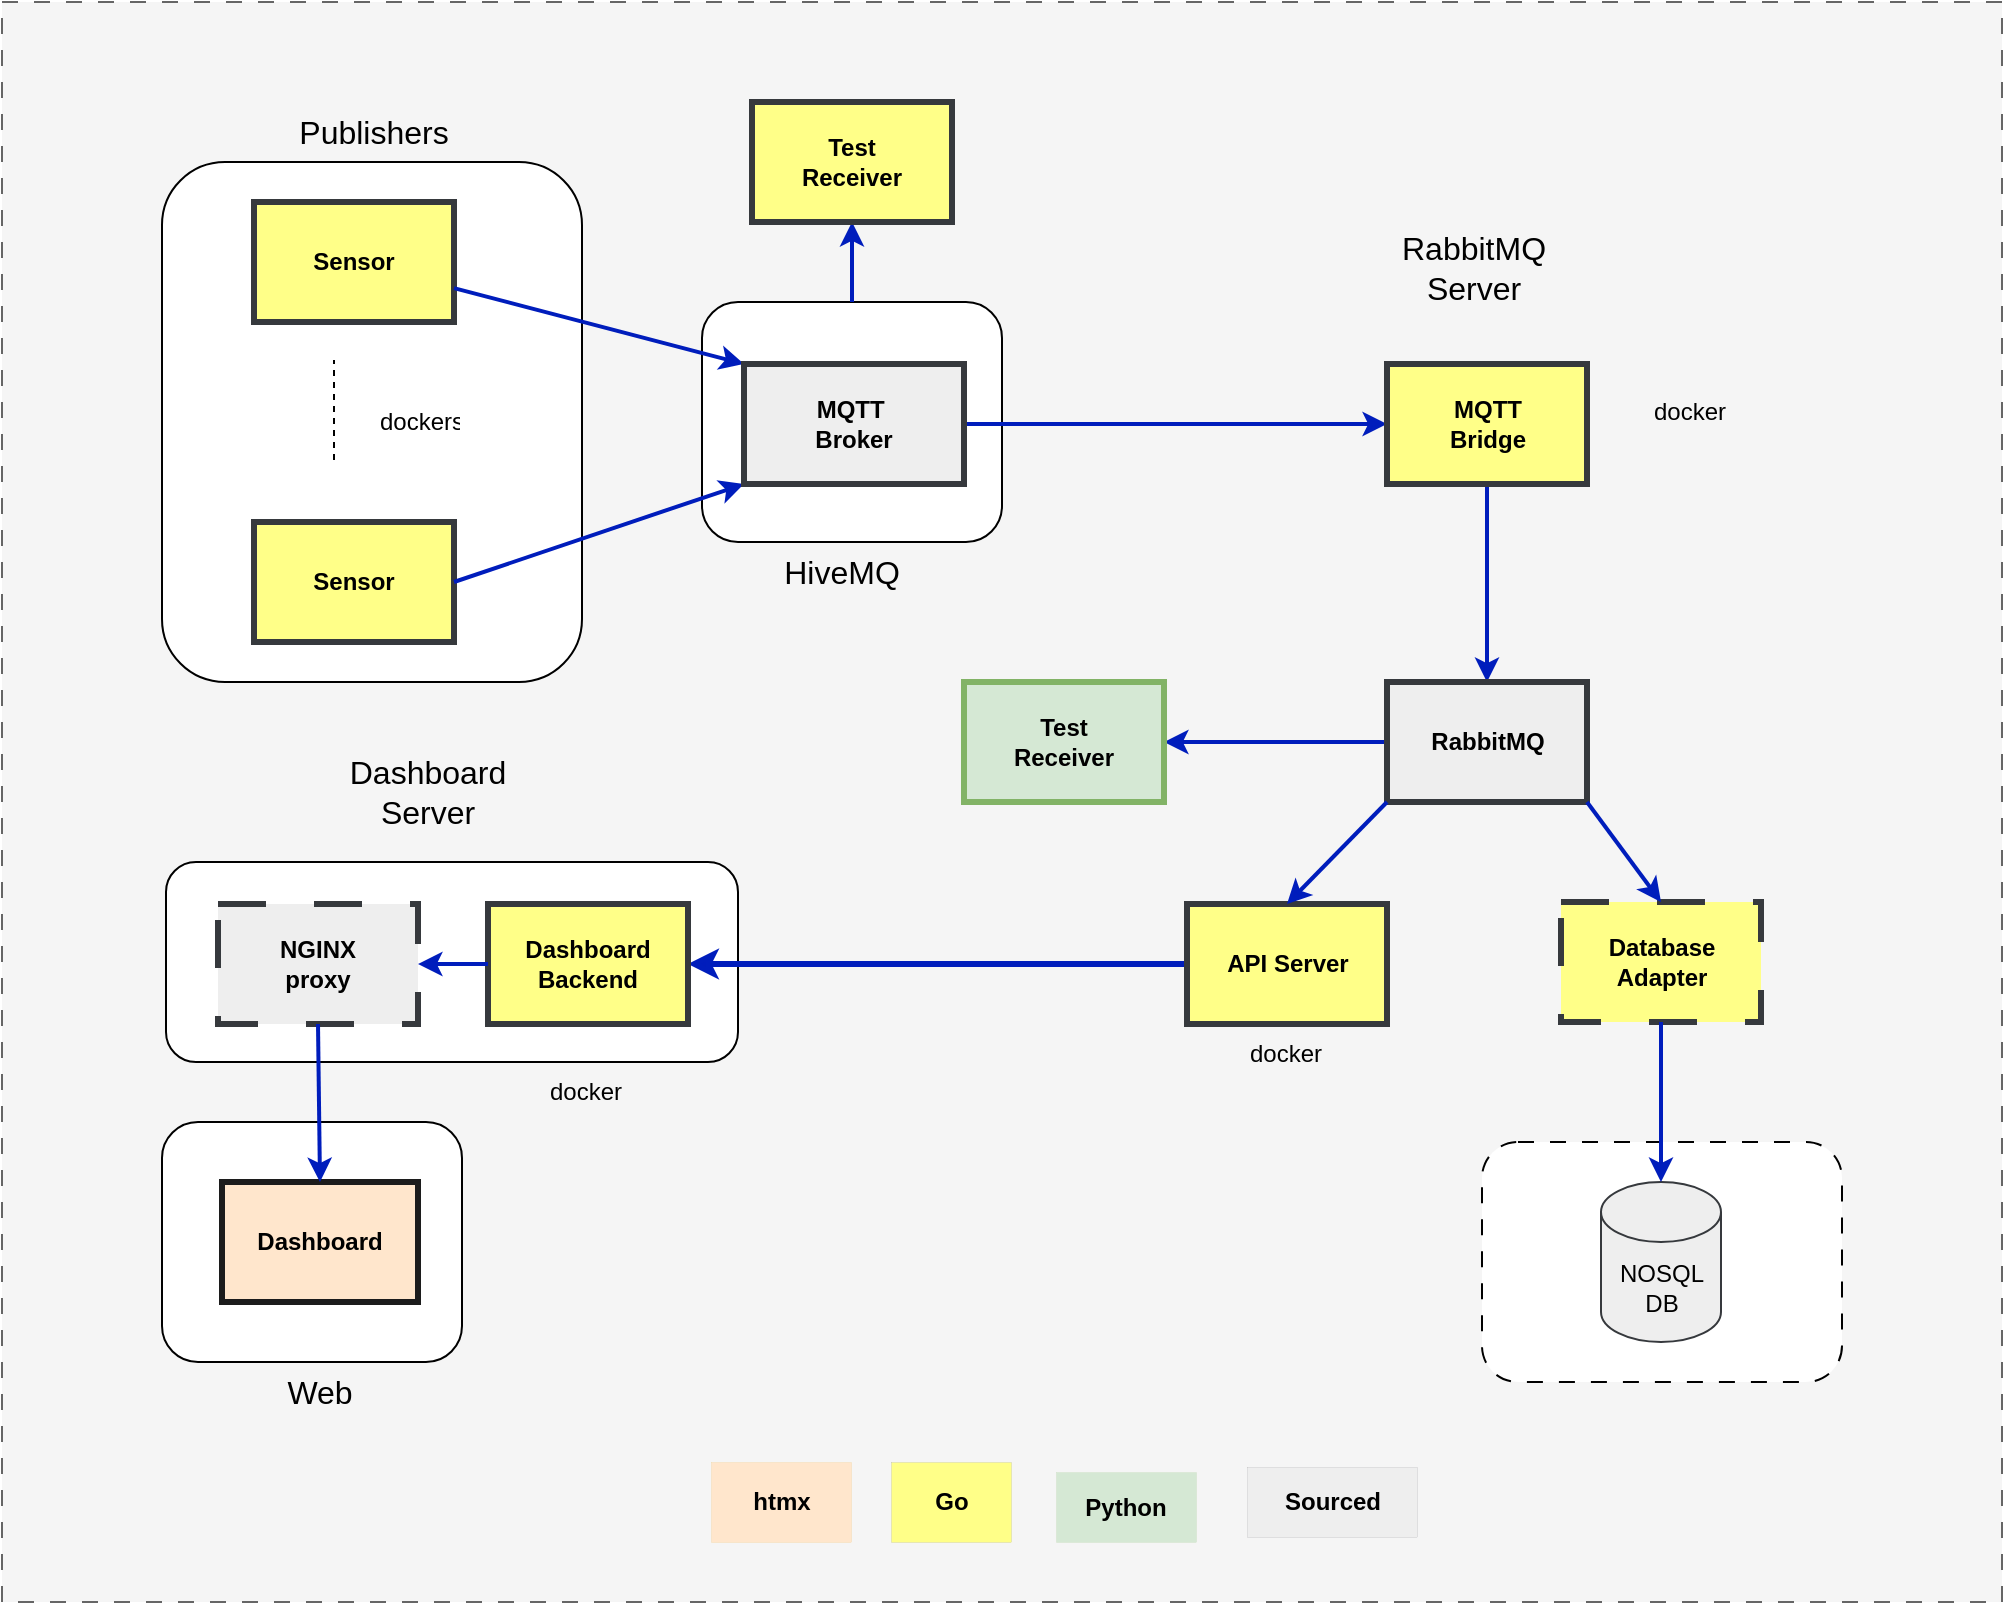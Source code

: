 <mxfile version="24.3.1" type="device">
  <diagram name="Page-1" id="c7558073-3199-34d8-9f00-42111426c3f3">
    <mxGraphModel dx="1443" dy="2052" grid="1" gridSize="10" guides="1" tooltips="1" connect="1" arrows="1" fold="1" page="1" pageScale="1" pageWidth="1169" pageHeight="827" background="none" math="0" shadow="0">
      <root>
        <mxCell id="0" />
        <mxCell id="1" parent="0" />
        <mxCell id="AJG6KD-9XLQWNNLqgrXx-134" value="" style="rounded=0;whiteSpace=wrap;html=1;fillColor=#f5f5f5;strokeColor=#666666;fontColor=#333333;dashed=1;dashPattern=8 8;" parent="1" vertex="1">
          <mxGeometry y="-20" width="1000" height="800" as="geometry" />
        </mxCell>
        <mxCell id="AJG6KD-9XLQWNNLqgrXx-136" value="" style="rounded=1;whiteSpace=wrap;html=1;" parent="1" vertex="1">
          <mxGeometry x="80" y="540" width="150" height="120" as="geometry" />
        </mxCell>
        <mxCell id="AJG6KD-9XLQWNNLqgrXx-133" value="" style="rounded=1;whiteSpace=wrap;html=1;" parent="1" vertex="1">
          <mxGeometry x="350" y="130" width="150" height="120" as="geometry" />
        </mxCell>
        <mxCell id="AJG6KD-9XLQWNNLqgrXx-129" value="" style="rounded=1;whiteSpace=wrap;html=1;dashed=1;dashPattern=8 8;" parent="1" vertex="1">
          <mxGeometry x="740" y="550" width="180" height="120" as="geometry" />
        </mxCell>
        <mxCell id="AJG6KD-9XLQWNNLqgrXx-124" value="" style="rounded=1;whiteSpace=wrap;html=1;" parent="1" vertex="1">
          <mxGeometry x="82" y="410" width="286" height="100" as="geometry" />
        </mxCell>
        <mxCell id="AJG6KD-9XLQWNNLqgrXx-107" value="" style="rounded=1;whiteSpace=wrap;html=1;" parent="1" vertex="1">
          <mxGeometry x="80" y="60" width="210" height="260" as="geometry" />
        </mxCell>
        <mxCell id="4" value="Sensor" style="whiteSpace=wrap;align=center;verticalAlign=middle;fontStyle=1;strokeWidth=3;fillColor=#ffff88;strokeColor=#36393d;" parent="1" vertex="1">
          <mxGeometry x="126" y="80" width="100" height="60" as="geometry" />
        </mxCell>
        <mxCell id="14" value="Sensor" style="whiteSpace=wrap;align=center;verticalAlign=middle;fontStyle=1;strokeWidth=3;fillColor=#ffff88;strokeColor=#36393d;" parent="1" vertex="1">
          <mxGeometry x="126" y="240" width="100" height="60" as="geometry" />
        </mxCell>
        <mxCell id="37" value="" style="edgeStyle=none;noEdgeStyle=1;strokeColor=#001DBC;strokeWidth=2;entryX=0;entryY=0;entryDx=0;entryDy=0;fillColor=#0050ef;startArrow=none;startFill=0;" parent="1" source="4" target="AJG6KD-9XLQWNNLqgrXx-98" edge="1">
          <mxGeometry width="100" height="100" relative="1" as="geometry">
            <mxPoint x="366" y="19" as="sourcePoint" />
            <mxPoint x="322" y="110" as="targetPoint" />
          </mxGeometry>
        </mxCell>
        <mxCell id="AJG6KD-9XLQWNNLqgrXx-96" value="" style="endArrow=none;dashed=1;html=1;rounded=0;" parent="1" edge="1">
          <mxGeometry width="50" height="50" relative="1" as="geometry">
            <mxPoint x="166" y="209" as="sourcePoint" />
            <mxPoint x="166" y="159" as="targetPoint" />
          </mxGeometry>
        </mxCell>
        <mxCell id="AJG6KD-9XLQWNNLqgrXx-97" value="" style="edgeStyle=none;noEdgeStyle=1;strokeColor=#001DBC;strokeWidth=2;exitX=1;exitY=0.5;exitDx=0;exitDy=0;entryX=0;entryY=1;entryDx=0;entryDy=0;fillColor=#0050ef;startArrow=none;startFill=0;" parent="1" source="14" target="AJG6KD-9XLQWNNLqgrXx-98" edge="1">
          <mxGeometry width="100" height="100" relative="1" as="geometry">
            <mxPoint x="226" y="258.5" as="sourcePoint" />
            <mxPoint x="316" y="259" as="targetPoint" />
          </mxGeometry>
        </mxCell>
        <mxCell id="AJG6KD-9XLQWNNLqgrXx-100" value="" style="edgeStyle=orthogonalEdgeStyle;rounded=0;orthogonalLoop=1;jettySize=auto;html=1;startArrow=none;startFill=0;strokeWidth=2;fillColor=#0050ef;strokeColor=#001DBC;exitX=1;exitY=0.5;exitDx=0;exitDy=0;" parent="1" source="AJG6KD-9XLQWNNLqgrXx-98" target="AJG6KD-9XLQWNNLqgrXx-99" edge="1">
          <mxGeometry relative="1" as="geometry">
            <mxPoint x="510" y="190" as="sourcePoint" />
          </mxGeometry>
        </mxCell>
        <mxCell id="AJG6KD-9XLQWNNLqgrXx-98" value="MQTT &#xa;Broker" style="whiteSpace=wrap;align=center;verticalAlign=middle;fontStyle=1;strokeWidth=3;fillColor=#eeeeee;strokeColor=#36393d;" parent="1" vertex="1">
          <mxGeometry x="371" y="161" width="110" height="60" as="geometry" />
        </mxCell>
        <mxCell id="AJG6KD-9XLQWNNLqgrXx-103" style="edgeStyle=orthogonalEdgeStyle;rounded=0;orthogonalLoop=1;jettySize=auto;html=1;exitX=0.5;exitY=1;exitDx=0;exitDy=0;entryX=0.5;entryY=0;entryDx=0;entryDy=0;strokeWidth=2;fillColor=#0050ef;strokeColor=#001DBC;startArrow=none;startFill=0;" parent="1" source="AJG6KD-9XLQWNNLqgrXx-99" target="AJG6KD-9XLQWNNLqgrXx-102" edge="1">
          <mxGeometry relative="1" as="geometry" />
        </mxCell>
        <mxCell id="AJG6KD-9XLQWNNLqgrXx-99" value="MQTT&#xa;Bridge" style="whiteSpace=wrap;align=center;verticalAlign=middle;fontStyle=1;strokeWidth=3;fillColor=#ffff88;strokeColor=#36393d;" parent="1" vertex="1">
          <mxGeometry x="692.5" y="161" width="100" height="60" as="geometry" />
        </mxCell>
        <mxCell id="a6Ytv59HtXEjDXogUYz1-41" style="edgeStyle=orthogonalEdgeStyle;rounded=0;orthogonalLoop=1;jettySize=auto;html=1;fillColor=#0050ef;strokeColor=#001DBC;strokeWidth=2;" parent="1" source="AJG6KD-9XLQWNNLqgrXx-102" target="a6Ytv59HtXEjDXogUYz1-38" edge="1">
          <mxGeometry relative="1" as="geometry" />
        </mxCell>
        <mxCell id="AJG6KD-9XLQWNNLqgrXx-102" value="RabbitMQ" style="whiteSpace=wrap;align=center;verticalAlign=middle;fontStyle=1;strokeWidth=3;fillColor=#eeeeee;strokeColor=#36393d;fontSize=12;" parent="1" vertex="1">
          <mxGeometry x="692.5" y="320" width="100" height="60" as="geometry" />
        </mxCell>
        <mxCell id="AJG6KD-9XLQWNNLqgrXx-104" value="NOSQL&lt;div&gt;DB&lt;/div&gt;" style="shape=cylinder3;whiteSpace=wrap;html=1;boundedLbl=1;backgroundOutline=1;size=15;fillColor=#eeeeee;strokeColor=#36393d;" parent="1" vertex="1">
          <mxGeometry x="799.5" y="570" width="60" height="80" as="geometry" />
        </mxCell>
        <mxCell id="a6Ytv59HtXEjDXogUYz1-50" style="edgeStyle=orthogonalEdgeStyle;rounded=0;orthogonalLoop=1;jettySize=auto;html=1;entryX=1;entryY=0.5;entryDx=0;entryDy=0;strokeWidth=3;fillColor=#0050ef;strokeColor=#001DBC;" parent="1" source="AJG6KD-9XLQWNNLqgrXx-108" target="AJG6KD-9XLQWNNLqgrXx-121" edge="1">
          <mxGeometry relative="1" as="geometry">
            <Array as="points">
              <mxPoint x="510" y="461" />
              <mxPoint x="510" y="461" />
            </Array>
          </mxGeometry>
        </mxCell>
        <mxCell id="AJG6KD-9XLQWNNLqgrXx-108" value="API Server" style="whiteSpace=wrap;align=center;verticalAlign=middle;fontStyle=1;strokeWidth=3;fillColor=#ffff88;strokeColor=#36393d;" parent="1" vertex="1">
          <mxGeometry x="592.5" y="431" width="100" height="60" as="geometry" />
        </mxCell>
        <mxCell id="AJG6KD-9XLQWNNLqgrXx-109" value="Database&#xa;Adapter" style="whiteSpace=wrap;align=center;verticalAlign=middle;fontStyle=1;strokeWidth=3;fillColor=#ffff88;strokeColor=#36393d;dashed=1;dashPattern=8 8;" parent="1" vertex="1">
          <mxGeometry x="779.5" y="430" width="100" height="60" as="geometry" />
        </mxCell>
        <mxCell id="AJG6KD-9XLQWNNLqgrXx-110" value="&lt;font style=&quot;font-size: 16px;&quot;&gt;Publishers&lt;/font&gt;" style="text;html=1;align=center;verticalAlign=middle;whiteSpace=wrap;rounded=0;" parent="1" vertex="1">
          <mxGeometry x="156" y="30" width="60" height="30" as="geometry" />
        </mxCell>
        <mxCell id="AJG6KD-9XLQWNNLqgrXx-112" value="&lt;font style=&quot;font-size: 16px;&quot;&gt;RabbitMQ Server&lt;/font&gt;" style="text;html=1;align=center;verticalAlign=middle;whiteSpace=wrap;rounded=0;" parent="1" vertex="1">
          <mxGeometry x="706" y="95" width="60" height="35" as="geometry" />
        </mxCell>
        <mxCell id="AJG6KD-9XLQWNNLqgrXx-116" value="" style="endArrow=classic;html=1;rounded=0;exitX=0;exitY=1;exitDx=0;exitDy=0;entryX=0.5;entryY=0;entryDx=0;entryDy=0;strokeWidth=2;fillColor=#0050ef;strokeColor=#001DBC;" parent="1" source="AJG6KD-9XLQWNNLqgrXx-102" target="AJG6KD-9XLQWNNLqgrXx-108" edge="1">
          <mxGeometry width="50" height="50" relative="1" as="geometry">
            <mxPoint x="692.5" y="350" as="sourcePoint" />
            <mxPoint x="612.5" y="240" as="targetPoint" />
          </mxGeometry>
        </mxCell>
        <mxCell id="AJG6KD-9XLQWNNLqgrXx-117" value="" style="endArrow=classic;html=1;rounded=0;exitX=1;exitY=1;exitDx=0;exitDy=0;entryX=0.5;entryY=0;entryDx=0;entryDy=0;strokeWidth=2;fillColor=#0050ef;strokeColor=#001DBC;" parent="1" source="AJG6KD-9XLQWNNLqgrXx-102" target="AJG6KD-9XLQWNNLqgrXx-109" edge="1">
          <mxGeometry width="50" height="50" relative="1" as="geometry">
            <mxPoint x="792.5" y="350" as="sourcePoint" />
            <mxPoint x="842.5" y="430" as="targetPoint" />
          </mxGeometry>
        </mxCell>
        <mxCell id="AJG6KD-9XLQWNNLqgrXx-120" value="" style="endArrow=classic;html=1;rounded=0;exitX=0.5;exitY=1;exitDx=0;exitDy=0;entryX=0.5;entryY=0;entryDx=0;entryDy=0;strokeWidth=2;fillColor=#0050ef;strokeColor=#001DBC;entryPerimeter=0;" parent="1" source="AJG6KD-9XLQWNNLqgrXx-109" target="AJG6KD-9XLQWNNLqgrXx-104" edge="1">
          <mxGeometry width="50" height="50" relative="1" as="geometry">
            <mxPoint x="706.5" y="580" as="sourcePoint" />
            <mxPoint x="743.5" y="660" as="targetPoint" />
          </mxGeometry>
        </mxCell>
        <mxCell id="AJG6KD-9XLQWNNLqgrXx-121" value="Dashboard&#xa;Backend" style="whiteSpace=wrap;align=center;verticalAlign=middle;fontStyle=1;strokeWidth=3;fillColor=#ffff88;strokeColor=#36393d;" parent="1" vertex="1">
          <mxGeometry x="243" y="431" width="100" height="60" as="geometry" />
        </mxCell>
        <mxCell id="AJG6KD-9XLQWNNLqgrXx-122" value="NGINX&#xa;proxy" style="whiteSpace=wrap;align=center;verticalAlign=middle;fontStyle=1;strokeWidth=3;fillColor=#eeeeee;strokeColor=#36393d;dashed=1;dashPattern=8 8;" parent="1" vertex="1">
          <mxGeometry x="108" y="431" width="100" height="60" as="geometry" />
        </mxCell>
        <mxCell id="AJG6KD-9XLQWNNLqgrXx-123" value="Dashboard" style="whiteSpace=wrap;align=center;verticalAlign=middle;fontStyle=1;strokeWidth=3;fillColor=#ffe6cc;strokeColor=#1C1C1C;" parent="1" vertex="1">
          <mxGeometry x="110" y="570" width="98" height="60" as="geometry" />
        </mxCell>
        <mxCell id="AJG6KD-9XLQWNNLqgrXx-126" value="&lt;font style=&quot;font-size: 16px;&quot;&gt;Dashboard&lt;/font&gt;&lt;div style=&quot;font-size: 16px;&quot;&gt;&lt;font style=&quot;font-size: 16px;&quot;&gt;Server&lt;/font&gt;&lt;/div&gt;" style="text;html=1;align=center;verticalAlign=middle;whiteSpace=wrap;rounded=0;" parent="1" vertex="1">
          <mxGeometry x="183" y="360" width="60" height="30" as="geometry" />
        </mxCell>
        <mxCell id="AJG6KD-9XLQWNNLqgrXx-127" value="" style="endArrow=classic;html=1;rounded=0;entryX=0.5;entryY=0;entryDx=0;entryDy=0;strokeWidth=2;fillColor=#0050ef;strokeColor=#001DBC;exitX=0.5;exitY=1;exitDx=0;exitDy=0;" parent="1" source="AJG6KD-9XLQWNNLqgrXx-122" target="AJG6KD-9XLQWNNLqgrXx-123" edge="1">
          <mxGeometry width="50" height="50" relative="1" as="geometry">
            <mxPoint x="272.5" y="620" as="sourcePoint" />
            <mxPoint x="222.5" y="700" as="targetPoint" />
          </mxGeometry>
        </mxCell>
        <mxCell id="AJG6KD-9XLQWNNLqgrXx-128" value="" style="endArrow=classic;html=1;rounded=0;entryX=1;entryY=0.5;entryDx=0;entryDy=0;strokeWidth=2;fillColor=#0050ef;strokeColor=#001DBC;exitX=0;exitY=0.5;exitDx=0;exitDy=0;" parent="1" source="AJG6KD-9XLQWNNLqgrXx-121" target="AJG6KD-9XLQWNNLqgrXx-122" edge="1">
          <mxGeometry width="50" height="50" relative="1" as="geometry">
            <mxPoint x="227.29" y="530" as="sourcePoint" />
            <mxPoint x="227.29" y="609" as="targetPoint" />
          </mxGeometry>
        </mxCell>
        <mxCell id="AJG6KD-9XLQWNNLqgrXx-137" value="&lt;font style=&quot;font-size: 16px;&quot;&gt;HiveMQ&lt;/font&gt;" style="text;html=1;align=center;verticalAlign=middle;whiteSpace=wrap;rounded=0;" parent="1" vertex="1">
          <mxGeometry x="390" y="250" width="60" height="30" as="geometry" />
        </mxCell>
        <mxCell id="AJG6KD-9XLQWNNLqgrXx-138" value="&lt;font style=&quot;font-size: 16px;&quot;&gt;Web&lt;/font&gt;" style="text;html=1;align=center;verticalAlign=middle;whiteSpace=wrap;rounded=0;" parent="1" vertex="1">
          <mxGeometry x="129" y="660" width="60" height="30" as="geometry" />
        </mxCell>
        <mxCell id="a6Ytv59HtXEjDXogUYz1-38" value="Test&#xa;Receiver" style="whiteSpace=wrap;align=center;verticalAlign=middle;fontStyle=1;strokeWidth=3;fillColor=#d5e8d4;strokeColor=#82b366;" parent="1" vertex="1">
          <mxGeometry x="481" y="320" width="100" height="60" as="geometry" />
        </mxCell>
        <mxCell id="a6Ytv59HtXEjDXogUYz1-43" style="edgeStyle=orthogonalEdgeStyle;rounded=0;orthogonalLoop=1;jettySize=auto;html=1;startArrow=classic;startFill=1;endArrow=none;endFill=0;fillColor=#0050ef;strokeColor=#001DBC;strokeWidth=2;" parent="1" source="a6Ytv59HtXEjDXogUYz1-42" target="AJG6KD-9XLQWNNLqgrXx-133" edge="1">
          <mxGeometry relative="1" as="geometry" />
        </mxCell>
        <mxCell id="a6Ytv59HtXEjDXogUYz1-42" value="Test&#xa;Receiver" style="whiteSpace=wrap;align=center;verticalAlign=middle;fontStyle=1;strokeWidth=3;fillColor=#ffff88;strokeColor=#36393d;" parent="1" vertex="1">
          <mxGeometry x="375" y="30" width="100" height="60" as="geometry" />
        </mxCell>
        <mxCell id="a6Ytv59HtXEjDXogUYz1-45" value="htmx" style="whiteSpace=wrap;align=center;verticalAlign=middle;fontStyle=1;strokeWidth=0;fillColor=#ffe6cc;strokeColor=#d79b00;dashed=1;dashPattern=8 8;" parent="1" vertex="1">
          <mxGeometry x="354.5" y="710" width="70" height="40" as="geometry" />
        </mxCell>
        <mxCell id="a6Ytv59HtXEjDXogUYz1-46" value="Go" style="whiteSpace=wrap;align=center;verticalAlign=middle;fontStyle=1;strokeWidth=0;fillColor=#ffff88;strokeColor=#36393d;" parent="1" vertex="1">
          <mxGeometry x="444.5" y="710" width="60" height="40" as="geometry" />
        </mxCell>
        <mxCell id="a6Ytv59HtXEjDXogUYz1-47" value="Python" style="whiteSpace=wrap;align=center;verticalAlign=middle;fontStyle=1;strokeWidth=0;fillColor=#d5e8d4;strokeColor=#82b366;" parent="1" vertex="1">
          <mxGeometry x="527" y="715" width="70" height="35" as="geometry" />
        </mxCell>
        <mxCell id="V9YuzssqfgcU7i-RD6qH-38" value="Sourced" style="whiteSpace=wrap;align=center;verticalAlign=middle;fontStyle=1;strokeWidth=0;fillColor=#eeeeee;strokeColor=#36393d;" vertex="1" parent="1">
          <mxGeometry x="622.5" y="712.5" width="85" height="35" as="geometry" />
        </mxCell>
        <mxCell id="V9YuzssqfgcU7i-RD6qH-39" value="docker" style="text;strokeColor=none;fillColor=none;align=left;verticalAlign=middle;spacingLeft=4;spacingRight=4;overflow=hidden;points=[[0,0.5],[1,0.5]];portConstraint=eastwest;rotatable=0;whiteSpace=wrap;html=1;" vertex="1" parent="1">
          <mxGeometry x="820" y="170" width="50" height="30" as="geometry" />
        </mxCell>
        <mxCell id="V9YuzssqfgcU7i-RD6qH-41" value="dockers" style="text;strokeColor=none;fillColor=none;align=left;verticalAlign=middle;spacingLeft=4;spacingRight=4;overflow=hidden;points=[[0,0.5],[1,0.5]];portConstraint=eastwest;rotatable=0;whiteSpace=wrap;html=1;" vertex="1" parent="1">
          <mxGeometry x="183" y="175" width="50" height="30" as="geometry" />
        </mxCell>
        <mxCell id="V9YuzssqfgcU7i-RD6qH-42" value="docker" style="text;strokeColor=none;fillColor=none;align=left;verticalAlign=middle;spacingLeft=4;spacingRight=4;overflow=hidden;points=[[0,0.5],[1,0.5]];portConstraint=eastwest;rotatable=0;whiteSpace=wrap;html=1;" vertex="1" parent="1">
          <mxGeometry x="268" y="510" width="50" height="30" as="geometry" />
        </mxCell>
        <mxCell id="V9YuzssqfgcU7i-RD6qH-43" value="docker" style="text;strokeColor=none;fillColor=none;align=left;verticalAlign=middle;spacingLeft=4;spacingRight=4;overflow=hidden;points=[[0,0.5],[1,0.5]];portConstraint=eastwest;rotatable=0;whiteSpace=wrap;html=1;" vertex="1" parent="1">
          <mxGeometry x="617.5" y="491" width="50" height="30" as="geometry" />
        </mxCell>
      </root>
    </mxGraphModel>
  </diagram>
</mxfile>

